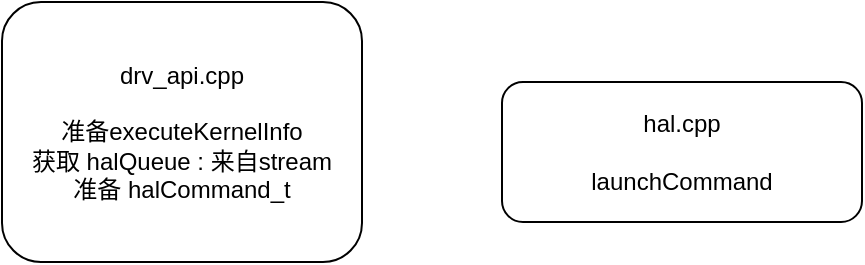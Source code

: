 <mxfile version="24.9.1">
  <diagram name="Page-1" id="9GhINJhexpfvpIPdTT9F">
    <mxGraphModel dx="1042" dy="661" grid="1" gridSize="10" guides="1" tooltips="1" connect="1" arrows="1" fold="1" page="1" pageScale="1" pageWidth="850" pageHeight="1100" math="0" shadow="0">
      <root>
        <mxCell id="0" />
        <mxCell id="1" parent="0" />
        <mxCell id="-2Uq6EaCfHkO4JYl11UL-1" value="drv_api.cpp&lt;div&gt;&lt;br&gt;&lt;/div&gt;&lt;div&gt;准备executeKernelInfo&lt;br&gt;获取 halQueue : 来自stream&lt;/div&gt;&lt;div&gt;准备 halCommand_t&lt;/div&gt;" style="rounded=1;whiteSpace=wrap;html=1;" vertex="1" parent="1">
          <mxGeometry x="30" y="80" width="180" height="130" as="geometry" />
        </mxCell>
        <mxCell id="-2Uq6EaCfHkO4JYl11UL-2" value="&lt;div&gt;hal.cpp&lt;/div&gt;&lt;div&gt;&lt;br&gt;&lt;/div&gt;&lt;div&gt;launchCommand&lt;/div&gt;" style="rounded=1;whiteSpace=wrap;html=1;" vertex="1" parent="1">
          <mxGeometry x="280" y="120" width="180" height="70" as="geometry" />
        </mxCell>
      </root>
    </mxGraphModel>
  </diagram>
</mxfile>
